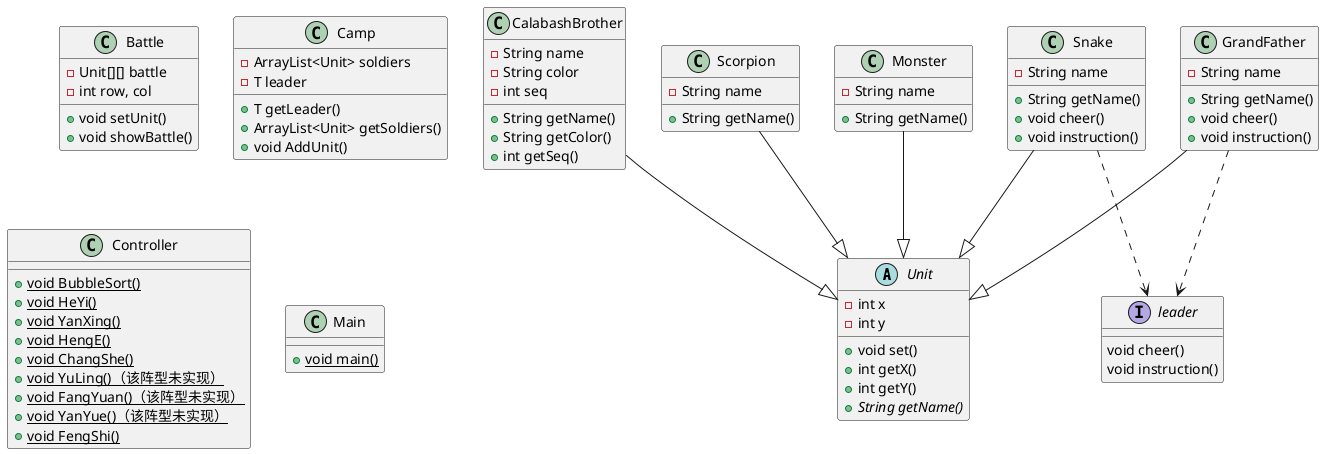 @startuml

abstract class Unit {
    - int x
    - int y
    + void set()
    + int getX()
    + int getY()
    + {abstract} String getName()
}

class GrandFather {
    - String name
    + String getName()
    + void cheer()
    + void instruction()
}

class CalabashBrother {
    - String name
    - String color
    - int seq
    + String getName()
    + String getColor()
    + int getSeq()
}

class Snake {
    - String name
    + String getName()
    + void cheer()
    + void instruction()
}

class Scorpion {
    - String name
    + String getName()
}

class Monster {
    - String name
    + String getName()
}

class Battle {
    - Unit[][] battle
    - int row, col
    + void setUnit()
    + void showBattle()
}

class Camp {
    - ArrayList<Unit> soldiers
    - T leader
    + T getLeader()
    + ArrayList<Unit> getSoldiers()
    + void AddUnit()
}

class Controller {
    + {static} void BubbleSort()
    + {static} void HeYi()
    + {static} void YanXing()
    + {static} void HengE()
    + {static} void ChangShe()
    + {static} void YuLing()（该阵型未实现）
    + {static} void FangYuan()（该阵型未实现）
    + {static} void YanYue()（该阵型未实现）
    + {static} void FengShi()
}

class Main {
    + {static} void main()
}

interface leader {
    void cheer()
    void instruction()
}

GrandFather --|> Unit
CalabashBrother --|> Unit
Snake --|> Unit
Scorpion --|> Unit
Monster --|> Unit
GrandFather ..> leader
Snake ..> leader

@enduml